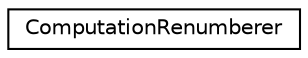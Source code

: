 digraph "Graphical Class Hierarchy"
{
  edge [fontname="Helvetica",fontsize="10",labelfontname="Helvetica",labelfontsize="10"];
  node [fontname="Helvetica",fontsize="10",shape=record];
  rankdir="LR";
  Node0 [label="ComputationRenumberer",height=0.2,width=0.4,color="black", fillcolor="white", style="filled",URL="$classkaldi_1_1nnet3_1_1ComputationRenumberer.html"];
}

